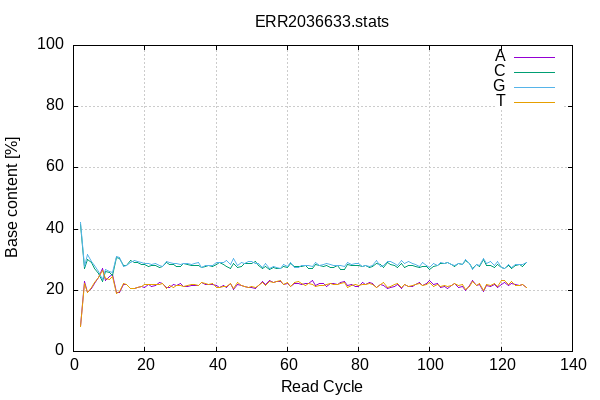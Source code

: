 
            set terminal png size 600,400 truecolor
            set output "ERR2036633-acgt-cycles.png"
            set grid xtics ytics y2tics back lc rgb "#cccccc"
            set style line 1 linecolor rgb "green"
            set style line 2 linecolor rgb "red"
            set style line 3 linecolor rgb "black"
            set style line 4 linecolor rgb "blue"
            set style increment user
            set ylabel "Base content [%]"
            set xlabel "Read Cycle"
            set yrange [0:100]
            set title "ERR2036633.stats" noenhanced
            plot '-' w l ti 'A', '-' w l ti 'C', '-' w l ti 'G', '-' w l ti 'T'
        2	8.24
3	23.03
4	19.15
5	20.65
6	22.34
7	24.04
8	27.13
9	23.36
10	24.50
11	25.01
12	19.24
13	19.28
14	21.98
15	21.74
16	20.57
17	20.64
18	20.88
19	21.27
20	20.99
21	21.74
22	21.33
23	21.44
24	22.46
25	22.08
26	20.95
27	20.81
28	21.81
29	21.64
30	22.18
31	21.21
32	21.38
33	21.48
34	21.54
35	21.45
36	22.71
37	22.00
38	21.92
39	21.93
40	21.61
41	20.95
42	21.48
43	21.06
44	22.27
45	20.32
46	21.96
47	21.58
48	21.28
49	20.85
50	21.00
51	20.73
52	21.57
53	23.00
54	21.93
55	23.36
56	22.42
57	22.79
58	22.72
59	21.77
60	22.07
61	21.26
62	22.29
63	22.18
64	21.97
65	22.24
66	22.37
67	23.09
68	21.45
69	22.07
70	22.24
71	21.29
72	22.08
73	22.31
74	21.99
75	22.52
76	23.01
77	21.52
78	21.91
79	21.27
80	21.39
81	22.59
82	21.83
83	22.47
84	22.13
85	20.79
86	21.87
87	21.64
88	20.52
89	20.81
90	21.28
91	21.98
92	20.65
93	21.76
94	21.38
95	21.35
96	21.92
97	22.40
98	21.64
99	22.18
100	23.24
101	22.03
102	22.16
103	20.98
104	21.10
105	20.54
106	21.60
107	22.07
108	20.96
109	21.30
110	20.02
111	21.42
112	23.24
113	21.49
114	21.85
115	19.71
116	21.59
117	21.18
118	21.99
119	20.92
120	21.99
121	22.50
122	21.41
123	22.27
124	21.92
125	21.41
126	21.92
127	20.80
end
2	41.54
3	27.02
4	30.06
5	29.00
6	27.09
7	25.57
8	22.73
9	26.15
10	25.80
11	24.74
12	30.68
13	30.34
14	27.98
15	28.07
16	29.78
17	29.11
18	28.98
19	28.28
20	28.47
21	27.83
22	28.18
23	28.02
24	27.42
25	27.77
26	29.18
27	28.57
28	28.29
29	27.93
30	27.86
31	28.67
32	28.50
33	28.17
34	28.05
35	28.15
36	27.39
37	27.69
38	27.98
39	27.70
40	28.43
41	29.21
42	28.40
43	27.92
44	27.20
45	28.77
46	27.56
47	27.75
48	28.74
49	28.90
50	28.65
51	29.43
52	28.23
53	27.20
54	27.82
55	26.68
56	27.38
57	27.09
58	27.08
59	27.90
60	27.60
61	28.67
62	27.68
63	27.72
64	27.64
65	28.26
66	27.15
67	27.26
68	28.28
69	28.24
70	27.64
71	28.24
72	27.51
73	27.51
74	28.03
75	26.95
76	26.95
77	28.37
78	28.14
79	28.16
80	28.15
81	27.63
82	28.11
83	27.48
84	27.76
85	28.60
86	28.49
87	27.60
88	29.13
89	28.59
90	28.07
91	27.61
92	28.61
93	27.45
94	28.14
95	28.23
96	27.71
97	27.57
98	27.93
99	27.81
100	26.94
101	27.87
102	27.96
103	28.74
104	28.61
105	29.19
106	28.29
107	27.73
108	28.72
109	28.36
110	29.76
111	28.61
112	26.98
113	28.34
114	27.76
115	29.96
116	27.95
117	28.05
118	27.42
119	28.27
120	27.39
121	27.22
122	28.26
123	27.21
124	28.20
125	28.58
126	27.83
127	29.12
end
2	42.14
3	27.88
4	31.55
5	29.54
6	27.97
7	26.25
8	23.55
9	26.74
10	26.17
11	25.74
12	31.10
13	30.60
14	27.81
15	28.16
16	29.18
17	29.78
18	29.28
19	29.24
20	28.80
21	28.62
22	28.44
23	28.60
24	28.16
25	27.77
26	29.25
27	29.09
28	28.89
29	28.76
30	28.32
31	28.92
32	28.62
33	28.34
34	28.63
35	28.99
36	27.39
37	28.08
38	28.13
39	28.18
40	28.97
41	28.96
42	28.99
43	29.72
44	28.42
45	30.27
46	28.00
47	29.01
48	28.66
49	29.25
50	29.26
51	28.89
52	28.63
53	27.38
54	28.73
55	27.19
56	27.77
57	27.40
58	27.10
59	28.32
60	27.88
61	28.93
62	27.40
63	27.34
64	28.22
65	27.98
66	28.25
67	27.62
68	29.13
69	28.09
70	28.44
71	28.70
72	28.31
73	28.15
74	28.06
75	28.25
76	27.65
77	29.12
78	28.54
79	28.72
80	28.74
81	27.75
82	28.14
83	27.89
84	28.07
85	29.65
86	27.77
87	28.13
88	29.27
89	29.34
90	28.62
91	28.24
92	29.74
93	28.90
94	29.29
95	28.79
96	28.37
97	27.84
98	28.97
99	28.21
100	27.31
101	28.75
102	27.99
103	28.94
104	28.60
105	29.01
106	28.49
107	28.12
108	28.79
109	28.33
110	30.03
111	28.85
112	26.82
113	28.58
114	28.03
115	30.38
116	28.70
117	29.27
118	28.26
119	29.43
120	27.57
121	27.05
122	28.42
123	27.55
124	28.47
125	28.34
126	28.36
127	29.12
end
2	8.08
3	22.07
4	19.24
5	20.81
6	22.60
7	24.15
8	26.59
9	23.74
10	23.54
11	24.52
12	18.98
13	19.77
14	22.23
15	22.04
16	20.48
17	20.47
18	20.86
19	21.21
20	21.74
21	21.81
22	22.04
23	21.94
24	21.96
25	22.37
26	20.63
27	21.54
28	21.01
29	21.67
30	21.64
31	21.19
32	21.49
33	22.01
34	21.79
35	21.41
36	22.51
37	22.23
38	21.97
39	22.19
40	20.98
41	20.87
42	21.13
43	21.29
44	22.12
45	20.63
46	22.49
47	21.66
48	21.32
49	21.00
50	21.09
51	20.96
52	21.57
53	22.43
54	21.52
55	22.76
56	22.43
57	22.73
58	23.10
59	22.00
60	22.45
61	21.14
62	22.64
63	22.76
64	22.17
65	21.52
66	22.22
67	22.03
68	21.14
69	21.59
70	21.68
71	21.77
72	22.10
73	22.03
74	21.92
75	22.29
76	22.39
77	20.99
78	21.41
79	21.84
80	21.72
81	22.03
82	21.93
83	22.15
84	22.04
85	20.96
86	21.87
87	22.63
88	21.07
89	21.25
90	22.03
91	22.17
92	21.00
93	21.89
94	21.20
95	21.63
96	22.00
97	22.19
98	21.46
99	21.80
100	22.50
101	21.35
102	21.88
103	21.34
104	21.69
105	21.27
106	21.62
107	22.08
108	21.53
109	22.01
110	20.19
111	21.13
112	22.96
113	21.59
114	22.36
115	19.95
116	21.76
117	21.51
118	22.34
119	21.37
120	23.05
121	23.23
122	21.91
123	22.97
124	21.41
125	21.68
126	21.89
127	20.96
end
